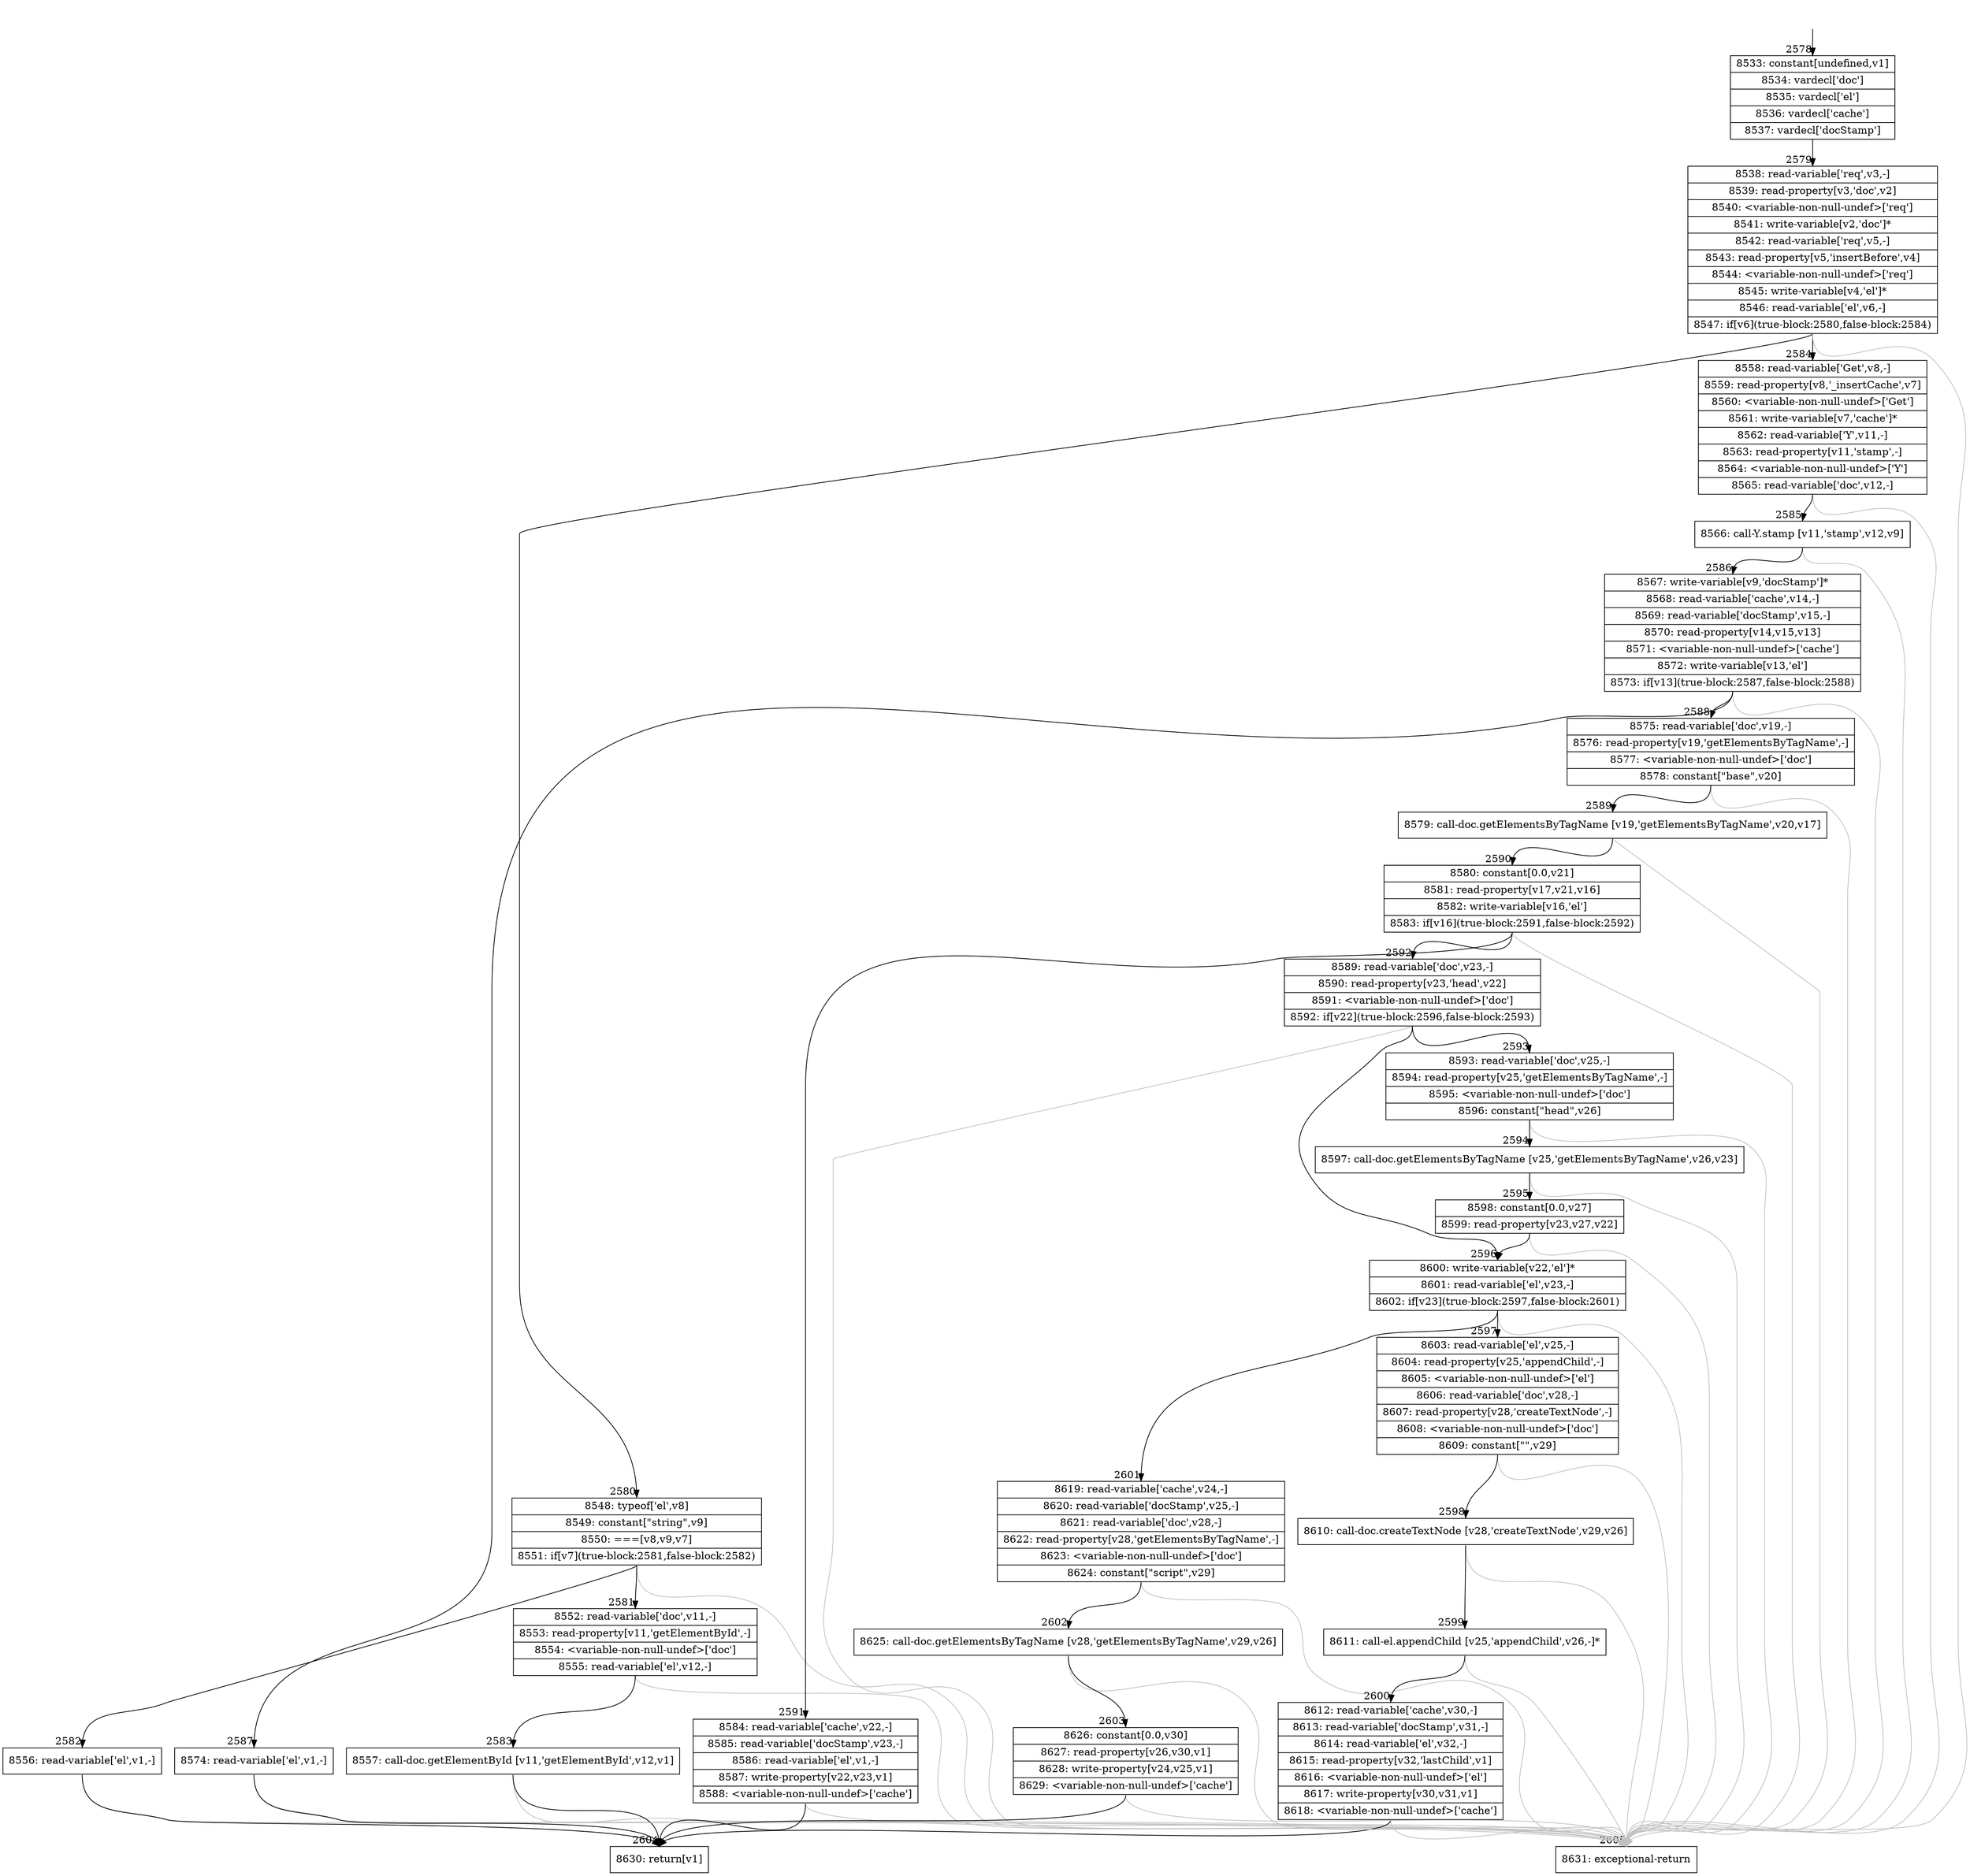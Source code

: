 digraph {
rankdir="TD"
BB_entry129[shape=none,label=""];
BB_entry129 -> BB2578 [tailport=s, headport=n, headlabel="    2578"]
BB2578 [shape=record label="{8533: constant[undefined,v1]|8534: vardecl['doc']|8535: vardecl['el']|8536: vardecl['cache']|8537: vardecl['docStamp']}" ] 
BB2578 -> BB2579 [tailport=s, headport=n, headlabel="      2579"]
BB2579 [shape=record label="{8538: read-variable['req',v3,-]|8539: read-property[v3,'doc',v2]|8540: \<variable-non-null-undef\>['req']|8541: write-variable[v2,'doc']*|8542: read-variable['req',v5,-]|8543: read-property[v5,'insertBefore',v4]|8544: \<variable-non-null-undef\>['req']|8545: write-variable[v4,'el']*|8546: read-variable['el',v6,-]|8547: if[v6](true-block:2580,false-block:2584)}" ] 
BB2579 -> BB2580 [tailport=s, headport=n, headlabel="      2580"]
BB2579 -> BB2584 [tailport=s, headport=n, headlabel="      2584"]
BB2579 -> BB2605 [tailport=s, headport=n, color=gray, headlabel="      2605"]
BB2580 [shape=record label="{8548: typeof['el',v8]|8549: constant[\"string\",v9]|8550: ===[v8,v9,v7]|8551: if[v7](true-block:2581,false-block:2582)}" ] 
BB2580 -> BB2581 [tailport=s, headport=n, headlabel="      2581"]
BB2580 -> BB2582 [tailport=s, headport=n, headlabel="      2582"]
BB2580 -> BB2605 [tailport=s, headport=n, color=gray]
BB2581 [shape=record label="{8552: read-variable['doc',v11,-]|8553: read-property[v11,'getElementById',-]|8554: \<variable-non-null-undef\>['doc']|8555: read-variable['el',v12,-]}" ] 
BB2581 -> BB2583 [tailport=s, headport=n, headlabel="      2583"]
BB2581 -> BB2605 [tailport=s, headport=n, color=gray]
BB2582 [shape=record label="{8556: read-variable['el',v1,-]}" ] 
BB2582 -> BB2604 [tailport=s, headport=n, headlabel="      2604"]
BB2582 -> BB2605 [tailport=s, headport=n, color=gray]
BB2583 [shape=record label="{8557: call-doc.getElementById [v11,'getElementById',v12,v1]}" ] 
BB2583 -> BB2604 [tailport=s, headport=n]
BB2583 -> BB2605 [tailport=s, headport=n, color=gray]
BB2584 [shape=record label="{8558: read-variable['Get',v8,-]|8559: read-property[v8,'_insertCache',v7]|8560: \<variable-non-null-undef\>['Get']|8561: write-variable[v7,'cache']*|8562: read-variable['Y',v11,-]|8563: read-property[v11,'stamp',-]|8564: \<variable-non-null-undef\>['Y']|8565: read-variable['doc',v12,-]}" ] 
BB2584 -> BB2585 [tailport=s, headport=n, headlabel="      2585"]
BB2584 -> BB2605 [tailport=s, headport=n, color=gray]
BB2585 [shape=record label="{8566: call-Y.stamp [v11,'stamp',v12,v9]}" ] 
BB2585 -> BB2586 [tailport=s, headport=n, headlabel="      2586"]
BB2585 -> BB2605 [tailport=s, headport=n, color=gray]
BB2586 [shape=record label="{8567: write-variable[v9,'docStamp']*|8568: read-variable['cache',v14,-]|8569: read-variable['docStamp',v15,-]|8570: read-property[v14,v15,v13]|8571: \<variable-non-null-undef\>['cache']|8572: write-variable[v13,'el']|8573: if[v13](true-block:2587,false-block:2588)}" ] 
BB2586 -> BB2587 [tailport=s, headport=n, headlabel="      2587"]
BB2586 -> BB2588 [tailport=s, headport=n, headlabel="      2588"]
BB2586 -> BB2605 [tailport=s, headport=n, color=gray]
BB2587 [shape=record label="{8574: read-variable['el',v1,-]}" ] 
BB2587 -> BB2604 [tailport=s, headport=n]
BB2587 -> BB2605 [tailport=s, headport=n, color=gray]
BB2588 [shape=record label="{8575: read-variable['doc',v19,-]|8576: read-property[v19,'getElementsByTagName',-]|8577: \<variable-non-null-undef\>['doc']|8578: constant[\"base\",v20]}" ] 
BB2588 -> BB2589 [tailport=s, headport=n, headlabel="      2589"]
BB2588 -> BB2605 [tailport=s, headport=n, color=gray]
BB2589 [shape=record label="{8579: call-doc.getElementsByTagName [v19,'getElementsByTagName',v20,v17]}" ] 
BB2589 -> BB2590 [tailport=s, headport=n, headlabel="      2590"]
BB2589 -> BB2605 [tailport=s, headport=n, color=gray]
BB2590 [shape=record label="{8580: constant[0.0,v21]|8581: read-property[v17,v21,v16]|8582: write-variable[v16,'el']|8583: if[v16](true-block:2591,false-block:2592)}" ] 
BB2590 -> BB2591 [tailport=s, headport=n, headlabel="      2591"]
BB2590 -> BB2592 [tailport=s, headport=n, headlabel="      2592"]
BB2590 -> BB2605 [tailport=s, headport=n, color=gray]
BB2591 [shape=record label="{8584: read-variable['cache',v22,-]|8585: read-variable['docStamp',v23,-]|8586: read-variable['el',v1,-]|8587: write-property[v22,v23,v1]|8588: \<variable-non-null-undef\>['cache']}" ] 
BB2591 -> BB2604 [tailport=s, headport=n]
BB2591 -> BB2605 [tailport=s, headport=n, color=gray]
BB2592 [shape=record label="{8589: read-variable['doc',v23,-]|8590: read-property[v23,'head',v22]|8591: \<variable-non-null-undef\>['doc']|8592: if[v22](true-block:2596,false-block:2593)}" ] 
BB2592 -> BB2596 [tailport=s, headport=n, headlabel="      2596"]
BB2592 -> BB2593 [tailport=s, headport=n, headlabel="      2593"]
BB2592 -> BB2605 [tailport=s, headport=n, color=gray]
BB2593 [shape=record label="{8593: read-variable['doc',v25,-]|8594: read-property[v25,'getElementsByTagName',-]|8595: \<variable-non-null-undef\>['doc']|8596: constant[\"head\",v26]}" ] 
BB2593 -> BB2594 [tailport=s, headport=n, headlabel="      2594"]
BB2593 -> BB2605 [tailport=s, headport=n, color=gray]
BB2594 [shape=record label="{8597: call-doc.getElementsByTagName [v25,'getElementsByTagName',v26,v23]}" ] 
BB2594 -> BB2595 [tailport=s, headport=n, headlabel="      2595"]
BB2594 -> BB2605 [tailport=s, headport=n, color=gray]
BB2595 [shape=record label="{8598: constant[0.0,v27]|8599: read-property[v23,v27,v22]}" ] 
BB2595 -> BB2596 [tailport=s, headport=n]
BB2595 -> BB2605 [tailport=s, headport=n, color=gray]
BB2596 [shape=record label="{8600: write-variable[v22,'el']*|8601: read-variable['el',v23,-]|8602: if[v23](true-block:2597,false-block:2601)}" ] 
BB2596 -> BB2597 [tailport=s, headport=n, headlabel="      2597"]
BB2596 -> BB2601 [tailport=s, headport=n, headlabel="      2601"]
BB2596 -> BB2605 [tailport=s, headport=n, color=gray]
BB2597 [shape=record label="{8603: read-variable['el',v25,-]|8604: read-property[v25,'appendChild',-]|8605: \<variable-non-null-undef\>['el']|8606: read-variable['doc',v28,-]|8607: read-property[v28,'createTextNode',-]|8608: \<variable-non-null-undef\>['doc']|8609: constant[\"\",v29]}" ] 
BB2597 -> BB2598 [tailport=s, headport=n, headlabel="      2598"]
BB2597 -> BB2605 [tailport=s, headport=n, color=gray]
BB2598 [shape=record label="{8610: call-doc.createTextNode [v28,'createTextNode',v29,v26]}" ] 
BB2598 -> BB2599 [tailport=s, headport=n, headlabel="      2599"]
BB2598 -> BB2605 [tailport=s, headport=n, color=gray]
BB2599 [shape=record label="{8611: call-el.appendChild [v25,'appendChild',v26,-]*}" ] 
BB2599 -> BB2600 [tailport=s, headport=n, headlabel="      2600"]
BB2599 -> BB2605 [tailport=s, headport=n, color=gray]
BB2600 [shape=record label="{8612: read-variable['cache',v30,-]|8613: read-variable['docStamp',v31,-]|8614: read-variable['el',v32,-]|8615: read-property[v32,'lastChild',v1]|8616: \<variable-non-null-undef\>['el']|8617: write-property[v30,v31,v1]|8618: \<variable-non-null-undef\>['cache']}" ] 
BB2600 -> BB2604 [tailport=s, headport=n]
BB2600 -> BB2605 [tailport=s, headport=n, color=gray]
BB2601 [shape=record label="{8619: read-variable['cache',v24,-]|8620: read-variable['docStamp',v25,-]|8621: read-variable['doc',v28,-]|8622: read-property[v28,'getElementsByTagName',-]|8623: \<variable-non-null-undef\>['doc']|8624: constant[\"script\",v29]}" ] 
BB2601 -> BB2602 [tailport=s, headport=n, headlabel="      2602"]
BB2601 -> BB2605 [tailport=s, headport=n, color=gray]
BB2602 [shape=record label="{8625: call-doc.getElementsByTagName [v28,'getElementsByTagName',v29,v26]}" ] 
BB2602 -> BB2603 [tailport=s, headport=n, headlabel="      2603"]
BB2602 -> BB2605 [tailport=s, headport=n, color=gray]
BB2603 [shape=record label="{8626: constant[0.0,v30]|8627: read-property[v26,v30,v1]|8628: write-property[v24,v25,v1]|8629: \<variable-non-null-undef\>['cache']}" ] 
BB2603 -> BB2604 [tailport=s, headport=n]
BB2603 -> BB2605 [tailport=s, headport=n, color=gray]
BB2604 [shape=record label="{8630: return[v1]}" ] 
BB2605 [shape=record label="{8631: exceptional-return}" ] 
//#$~ 4593
}
